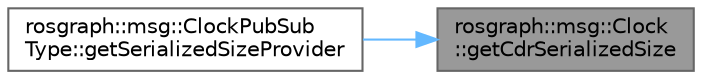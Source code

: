 digraph "rosgraph::msg::Clock::getCdrSerializedSize"
{
 // INTERACTIVE_SVG=YES
 // LATEX_PDF_SIZE
  bgcolor="transparent";
  edge [fontname=Helvetica,fontsize=10,labelfontname=Helvetica,labelfontsize=10];
  node [fontname=Helvetica,fontsize=10,shape=box,height=0.2,width=0.4];
  rankdir="RL";
  Node1 [id="Node000001",label="rosgraph::msg::Clock\l::getCdrSerializedSize",height=0.2,width=0.4,color="gray40", fillcolor="grey60", style="filled", fontcolor="black",tooltip="This function returns the serialized size of a data depending on the buffer alignment."];
  Node1 -> Node2 [id="edge1_Node000001_Node000002",dir="back",color="steelblue1",style="solid",tooltip=" "];
  Node2 [id="Node000002",label="rosgraph::msg::ClockPubSub\lType::getSerializedSizeProvider",height=0.2,width=0.4,color="grey40", fillcolor="white", style="filled",URL="$d4/df0/classrosgraph_1_1msg_1_1ClockPubSubType.html#aab4c5992b9f8a0196500d89689bfeab8",tooltip=" "];
}

